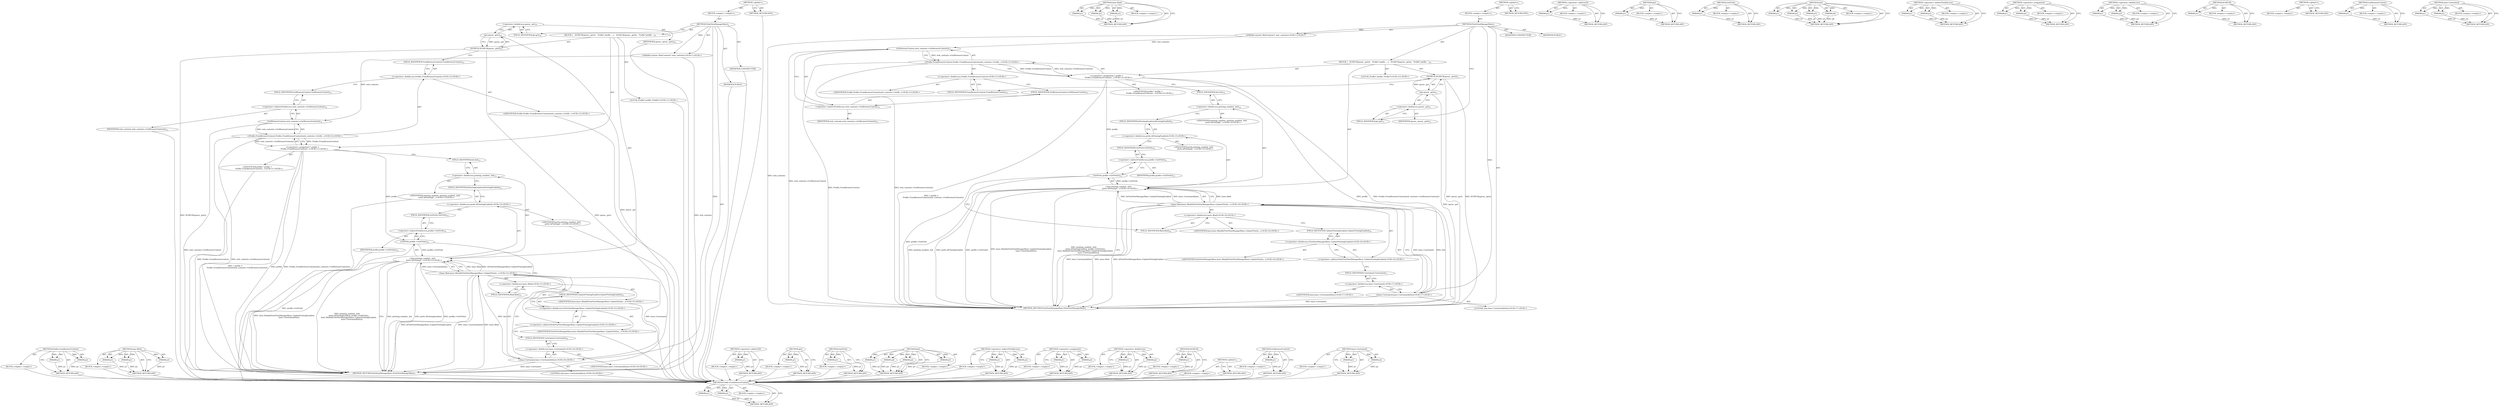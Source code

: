 digraph "base.Unretained" {
vulnerable_94 [label=<(METHOD,Profile.FromBrowserContext)>];
vulnerable_95 [label=<(PARAM,p1)>];
vulnerable_96 [label=<(PARAM,p2)>];
vulnerable_97 [label=<(BLOCK,&lt;empty&gt;,&lt;empty&gt;)>];
vulnerable_98 [label=<(METHOD_RETURN,ANY)>];
vulnerable_119 [label=<(METHOD,base.Bind)>];
vulnerable_120 [label=<(PARAM,p1)>];
vulnerable_121 [label=<(PARAM,p2)>];
vulnerable_122 [label=<(PARAM,p3)>];
vulnerable_123 [label=<(BLOCK,&lt;empty&gt;,&lt;empty&gt;)>];
vulnerable_124 [label=<(METHOD_RETURN,ANY)>];
vulnerable_6 [label=<(METHOD,&lt;global&gt;)<SUB>1</SUB>>];
vulnerable_7 [label=<(BLOCK,&lt;empty&gt;,&lt;empty&gt;)<SUB>1</SUB>>];
vulnerable_8 [label=<(METHOD,PrintViewManagerBase)<SUB>1</SUB>>];
vulnerable_9 [label="<(PARAM,content::WebContents* web_contents)<SUB>1</SUB>>"];
vulnerable_10 [label=<(BLOCK,{
   DCHECK(queue_.get());
   Profile* profile ...,{
   DCHECK(queue_.get());
   Profile* profile ...)<SUB>9</SUB>>];
vulnerable_11 [label=<(DCHECK,DCHECK(queue_.get()))<SUB>10</SUB>>];
vulnerable_12 [label=<(get,queue_.get())<SUB>10</SUB>>];
vulnerable_13 [label=<(&lt;operator&gt;.fieldAccess,queue_.get)<SUB>10</SUB>>];
vulnerable_14 [label=<(IDENTIFIER,queue_,queue_.get())<SUB>10</SUB>>];
vulnerable_15 [label=<(FIELD_IDENTIFIER,get,get)<SUB>10</SUB>>];
vulnerable_16 [label="<(LOCAL,Profile* profile: Profile*)<SUB>11</SUB>>"];
vulnerable_17 [label="<(&lt;operator&gt;.assignment,* profile =
       Profile::FromBrowserContext(...)<SUB>11</SUB>>"];
vulnerable_18 [label="<(IDENTIFIER,profile,* profile =
       Profile::FromBrowserContext(...)<SUB>11</SUB>>"];
vulnerable_19 [label="<(Profile.FromBrowserContext,Profile::FromBrowserContext(web_contents-&gt;GetBr...)<SUB>12</SUB>>"];
vulnerable_20 [label="<(&lt;operator&gt;.fieldAccess,Profile::FromBrowserContext)<SUB>12</SUB>>"];
vulnerable_21 [label="<(IDENTIFIER,Profile,Profile::FromBrowserContext(web_contents-&gt;GetBr...)<SUB>12</SUB>>"];
vulnerable_22 [label=<(FIELD_IDENTIFIER,FromBrowserContext,FromBrowserContext)<SUB>12</SUB>>];
vulnerable_23 [label=<(GetBrowserContext,web_contents-&gt;GetBrowserContext())<SUB>12</SUB>>];
vulnerable_24 [label=<(&lt;operator&gt;.indirectFieldAccess,web_contents-&gt;GetBrowserContext)<SUB>12</SUB>>];
vulnerable_25 [label=<(IDENTIFIER,web_contents,web_contents-&gt;GetBrowserContext())<SUB>12</SUB>>];
vulnerable_26 [label=<(FIELD_IDENTIFIER,GetBrowserContext,GetBrowserContext)<SUB>12</SUB>>];
vulnerable_27 [label="<(Init,printing_enabled_.Init(
      prefs::kPrintingE...)<SUB>13</SUB>>"];
vulnerable_28 [label=<(&lt;operator&gt;.fieldAccess,printing_enabled_.Init)<SUB>13</SUB>>];
vulnerable_29 [label="<(IDENTIFIER,printing_enabled_,printing_enabled_.Init(
      prefs::kPrintingE...)<SUB>13</SUB>>"];
vulnerable_30 [label=<(FIELD_IDENTIFIER,Init,Init)<SUB>13</SUB>>];
vulnerable_31 [label="<(&lt;operator&gt;.fieldAccess,prefs::kPrintingEnabled)<SUB>14</SUB>>"];
vulnerable_32 [label="<(IDENTIFIER,prefs,printing_enabled_.Init(
      prefs::kPrintingE...)<SUB>14</SUB>>"];
vulnerable_33 [label=<(FIELD_IDENTIFIER,kPrintingEnabled,kPrintingEnabled)<SUB>14</SUB>>];
vulnerable_34 [label=<(GetPrefs,profile-&gt;GetPrefs())<SUB>14</SUB>>];
vulnerable_35 [label=<(&lt;operator&gt;.indirectFieldAccess,profile-&gt;GetPrefs)<SUB>14</SUB>>];
vulnerable_36 [label=<(IDENTIFIER,profile,profile-&gt;GetPrefs())<SUB>14</SUB>>];
vulnerable_37 [label=<(FIELD_IDENTIFIER,GetPrefs,GetPrefs)<SUB>14</SUB>>];
vulnerable_38 [label="<(base.Bind,base::Bind(&amp;PrintViewManagerBase::UpdatePrintin...)<SUB>15</SUB>>"];
vulnerable_39 [label="<(&lt;operator&gt;.fieldAccess,base::Bind)<SUB>15</SUB>>"];
vulnerable_40 [label="<(IDENTIFIER,base,base::Bind(&amp;PrintViewManagerBase::UpdatePrintin...)<SUB>15</SUB>>"];
vulnerable_41 [label=<(FIELD_IDENTIFIER,Bind,Bind)<SUB>15</SUB>>];
vulnerable_42 [label="<(&lt;operator&gt;.addressOf,&amp;PrintViewManagerBase::UpdatePrintingEnabled)<SUB>15</SUB>>"];
vulnerable_43 [label="<(&lt;operator&gt;.fieldAccess,PrintViewManagerBase::UpdatePrintingEnabled)<SUB>15</SUB>>"];
vulnerable_44 [label="<(IDENTIFIER,PrintViewManagerBase,base::Bind(&amp;PrintViewManagerBase::UpdatePrintin...)<SUB>15</SUB>>"];
vulnerable_45 [label=<(FIELD_IDENTIFIER,UpdatePrintingEnabled,UpdatePrintingEnabled)<SUB>15</SUB>>];
vulnerable_46 [label="<(base.Unretained,base::Unretained(this))<SUB>16</SUB>>"];
vulnerable_47 [label="<(&lt;operator&gt;.fieldAccess,base::Unretained)<SUB>16</SUB>>"];
vulnerable_48 [label="<(IDENTIFIER,base,base::Unretained(this))<SUB>16</SUB>>"];
vulnerable_49 [label=<(FIELD_IDENTIFIER,Unretained,Unretained)<SUB>16</SUB>>];
vulnerable_50 [label="<(LITERAL,this,base::Unretained(this))<SUB>16</SUB>>"];
vulnerable_51 [label=<(MODIFIER,CONSTRUCTOR)>];
vulnerable_52 [label=<(MODIFIER,PUBLIC)>];
vulnerable_53 [label=<(METHOD_RETURN,PrintViewManagerBase.PrintViewManagerBase)<SUB>1</SUB>>];
vulnerable_55 [label=<(METHOD_RETURN,ANY)<SUB>1</SUB>>];
vulnerable_125 [label=<(METHOD,&lt;operator&gt;.addressOf)>];
vulnerable_126 [label=<(PARAM,p1)>];
vulnerable_127 [label=<(BLOCK,&lt;empty&gt;,&lt;empty&gt;)>];
vulnerable_128 [label=<(METHOD_RETURN,ANY)>];
vulnerable_80 [label=<(METHOD,get)>];
vulnerable_81 [label=<(PARAM,p1)>];
vulnerable_82 [label=<(BLOCK,&lt;empty&gt;,&lt;empty&gt;)>];
vulnerable_83 [label=<(METHOD_RETURN,ANY)>];
vulnerable_115 [label=<(METHOD,GetPrefs)>];
vulnerable_116 [label=<(PARAM,p1)>];
vulnerable_117 [label=<(BLOCK,&lt;empty&gt;,&lt;empty&gt;)>];
vulnerable_118 [label=<(METHOD_RETURN,ANY)>];
vulnerable_108 [label=<(METHOD,Init)>];
vulnerable_109 [label=<(PARAM,p1)>];
vulnerable_110 [label=<(PARAM,p2)>];
vulnerable_111 [label=<(PARAM,p3)>];
vulnerable_112 [label=<(PARAM,p4)>];
vulnerable_113 [label=<(BLOCK,&lt;empty&gt;,&lt;empty&gt;)>];
vulnerable_114 [label=<(METHOD_RETURN,ANY)>];
vulnerable_103 [label=<(METHOD,&lt;operator&gt;.indirectFieldAccess)>];
vulnerable_104 [label=<(PARAM,p1)>];
vulnerable_105 [label=<(PARAM,p2)>];
vulnerable_106 [label=<(BLOCK,&lt;empty&gt;,&lt;empty&gt;)>];
vulnerable_107 [label=<(METHOD_RETURN,ANY)>];
vulnerable_89 [label=<(METHOD,&lt;operator&gt;.assignment)>];
vulnerable_90 [label=<(PARAM,p1)>];
vulnerable_91 [label=<(PARAM,p2)>];
vulnerable_92 [label=<(BLOCK,&lt;empty&gt;,&lt;empty&gt;)>];
vulnerable_93 [label=<(METHOD_RETURN,ANY)>];
vulnerable_84 [label=<(METHOD,&lt;operator&gt;.fieldAccess)>];
vulnerable_85 [label=<(PARAM,p1)>];
vulnerable_86 [label=<(PARAM,p2)>];
vulnerable_87 [label=<(BLOCK,&lt;empty&gt;,&lt;empty&gt;)>];
vulnerable_88 [label=<(METHOD_RETURN,ANY)>];
vulnerable_76 [label=<(METHOD,DCHECK)>];
vulnerable_77 [label=<(PARAM,p1)>];
vulnerable_78 [label=<(BLOCK,&lt;empty&gt;,&lt;empty&gt;)>];
vulnerable_79 [label=<(METHOD_RETURN,ANY)>];
vulnerable_70 [label=<(METHOD,&lt;global&gt;)<SUB>1</SUB>>];
vulnerable_71 [label=<(BLOCK,&lt;empty&gt;,&lt;empty&gt;)>];
vulnerable_72 [label=<(METHOD_RETURN,ANY)>];
vulnerable_99 [label=<(METHOD,GetBrowserContext)>];
vulnerable_100 [label=<(PARAM,p1)>];
vulnerable_101 [label=<(BLOCK,&lt;empty&gt;,&lt;empty&gt;)>];
vulnerable_102 [label=<(METHOD_RETURN,ANY)>];
vulnerable_129 [label=<(METHOD,base.Unretained)>];
vulnerable_130 [label=<(PARAM,p1)>];
vulnerable_131 [label=<(PARAM,p2)>];
vulnerable_132 [label=<(BLOCK,&lt;empty&gt;,&lt;empty&gt;)>];
vulnerable_133 [label=<(METHOD_RETURN,ANY)>];
fixed_94 [label=<(METHOD,Profile.FromBrowserContext)>];
fixed_95 [label=<(PARAM,p1)>];
fixed_96 [label=<(PARAM,p2)>];
fixed_97 [label=<(BLOCK,&lt;empty&gt;,&lt;empty&gt;)>];
fixed_98 [label=<(METHOD_RETURN,ANY)>];
fixed_119 [label=<(METHOD,base.Bind)>];
fixed_120 [label=<(PARAM,p1)>];
fixed_121 [label=<(PARAM,p2)>];
fixed_122 [label=<(PARAM,p3)>];
fixed_123 [label=<(BLOCK,&lt;empty&gt;,&lt;empty&gt;)>];
fixed_124 [label=<(METHOD_RETURN,ANY)>];
fixed_6 [label=<(METHOD,&lt;global&gt;)<SUB>1</SUB>>];
fixed_7 [label=<(BLOCK,&lt;empty&gt;,&lt;empty&gt;)<SUB>1</SUB>>];
fixed_8 [label=<(METHOD,PrintViewManagerBase)<SUB>1</SUB>>];
fixed_9 [label="<(PARAM,content::WebContents* web_contents)<SUB>1</SUB>>"];
fixed_10 [label=<(BLOCK,{
   DCHECK(queue_.get());
   Profile* profile ...,{
   DCHECK(queue_.get());
   Profile* profile ...)<SUB>10</SUB>>];
fixed_11 [label=<(DCHECK,DCHECK(queue_.get()))<SUB>11</SUB>>];
fixed_12 [label=<(get,queue_.get())<SUB>11</SUB>>];
fixed_13 [label=<(&lt;operator&gt;.fieldAccess,queue_.get)<SUB>11</SUB>>];
fixed_14 [label=<(IDENTIFIER,queue_,queue_.get())<SUB>11</SUB>>];
fixed_15 [label=<(FIELD_IDENTIFIER,get,get)<SUB>11</SUB>>];
fixed_16 [label="<(LOCAL,Profile* profile: Profile*)<SUB>12</SUB>>"];
fixed_17 [label="<(&lt;operator&gt;.assignment,* profile =
       Profile::FromBrowserContext(...)<SUB>12</SUB>>"];
fixed_18 [label="<(IDENTIFIER,profile,* profile =
       Profile::FromBrowserContext(...)<SUB>12</SUB>>"];
fixed_19 [label="<(Profile.FromBrowserContext,Profile::FromBrowserContext(web_contents-&gt;GetBr...)<SUB>13</SUB>>"];
fixed_20 [label="<(&lt;operator&gt;.fieldAccess,Profile::FromBrowserContext)<SUB>13</SUB>>"];
fixed_21 [label="<(IDENTIFIER,Profile,Profile::FromBrowserContext(web_contents-&gt;GetBr...)<SUB>13</SUB>>"];
fixed_22 [label=<(FIELD_IDENTIFIER,FromBrowserContext,FromBrowserContext)<SUB>13</SUB>>];
fixed_23 [label=<(GetBrowserContext,web_contents-&gt;GetBrowserContext())<SUB>13</SUB>>];
fixed_24 [label=<(&lt;operator&gt;.indirectFieldAccess,web_contents-&gt;GetBrowserContext)<SUB>13</SUB>>];
fixed_25 [label=<(IDENTIFIER,web_contents,web_contents-&gt;GetBrowserContext())<SUB>13</SUB>>];
fixed_26 [label=<(FIELD_IDENTIFIER,GetBrowserContext,GetBrowserContext)<SUB>13</SUB>>];
fixed_27 [label="<(Init,printing_enabled_.Init(
      prefs::kPrintingE...)<SUB>14</SUB>>"];
fixed_28 [label=<(&lt;operator&gt;.fieldAccess,printing_enabled_.Init)<SUB>14</SUB>>];
fixed_29 [label="<(IDENTIFIER,printing_enabled_,printing_enabled_.Init(
      prefs::kPrintingE...)<SUB>14</SUB>>"];
fixed_30 [label=<(FIELD_IDENTIFIER,Init,Init)<SUB>14</SUB>>];
fixed_31 [label="<(&lt;operator&gt;.fieldAccess,prefs::kPrintingEnabled)<SUB>15</SUB>>"];
fixed_32 [label="<(IDENTIFIER,prefs,printing_enabled_.Init(
      prefs::kPrintingE...)<SUB>15</SUB>>"];
fixed_33 [label=<(FIELD_IDENTIFIER,kPrintingEnabled,kPrintingEnabled)<SUB>15</SUB>>];
fixed_34 [label=<(GetPrefs,profile-&gt;GetPrefs())<SUB>15</SUB>>];
fixed_35 [label=<(&lt;operator&gt;.indirectFieldAccess,profile-&gt;GetPrefs)<SUB>15</SUB>>];
fixed_36 [label=<(IDENTIFIER,profile,profile-&gt;GetPrefs())<SUB>15</SUB>>];
fixed_37 [label=<(FIELD_IDENTIFIER,GetPrefs,GetPrefs)<SUB>15</SUB>>];
fixed_38 [label="<(base.Bind,base::Bind(&amp;PrintViewManagerBase::UpdatePrintin...)<SUB>16</SUB>>"];
fixed_39 [label="<(&lt;operator&gt;.fieldAccess,base::Bind)<SUB>16</SUB>>"];
fixed_40 [label="<(IDENTIFIER,base,base::Bind(&amp;PrintViewManagerBase::UpdatePrintin...)<SUB>16</SUB>>"];
fixed_41 [label=<(FIELD_IDENTIFIER,Bind,Bind)<SUB>16</SUB>>];
fixed_42 [label="<(&lt;operator&gt;.addressOf,&amp;PrintViewManagerBase::UpdatePrintingEnabled)<SUB>16</SUB>>"];
fixed_43 [label="<(&lt;operator&gt;.fieldAccess,PrintViewManagerBase::UpdatePrintingEnabled)<SUB>16</SUB>>"];
fixed_44 [label="<(IDENTIFIER,PrintViewManagerBase,base::Bind(&amp;PrintViewManagerBase::UpdatePrintin...)<SUB>16</SUB>>"];
fixed_45 [label=<(FIELD_IDENTIFIER,UpdatePrintingEnabled,UpdatePrintingEnabled)<SUB>16</SUB>>];
fixed_46 [label="<(base.Unretained,base::Unretained(this))<SUB>17</SUB>>"];
fixed_47 [label="<(&lt;operator&gt;.fieldAccess,base::Unretained)<SUB>17</SUB>>"];
fixed_48 [label="<(IDENTIFIER,base,base::Unretained(this))<SUB>17</SUB>>"];
fixed_49 [label=<(FIELD_IDENTIFIER,Unretained,Unretained)<SUB>17</SUB>>];
fixed_50 [label="<(LITERAL,this,base::Unretained(this))<SUB>17</SUB>>"];
fixed_51 [label=<(MODIFIER,CONSTRUCTOR)>];
fixed_52 [label=<(MODIFIER,PUBLIC)>];
fixed_53 [label=<(METHOD_RETURN,PrintViewManagerBase.PrintViewManagerBase)<SUB>1</SUB>>];
fixed_55 [label=<(METHOD_RETURN,ANY)<SUB>1</SUB>>];
fixed_125 [label=<(METHOD,&lt;operator&gt;.addressOf)>];
fixed_126 [label=<(PARAM,p1)>];
fixed_127 [label=<(BLOCK,&lt;empty&gt;,&lt;empty&gt;)>];
fixed_128 [label=<(METHOD_RETURN,ANY)>];
fixed_80 [label=<(METHOD,get)>];
fixed_81 [label=<(PARAM,p1)>];
fixed_82 [label=<(BLOCK,&lt;empty&gt;,&lt;empty&gt;)>];
fixed_83 [label=<(METHOD_RETURN,ANY)>];
fixed_115 [label=<(METHOD,GetPrefs)>];
fixed_116 [label=<(PARAM,p1)>];
fixed_117 [label=<(BLOCK,&lt;empty&gt;,&lt;empty&gt;)>];
fixed_118 [label=<(METHOD_RETURN,ANY)>];
fixed_108 [label=<(METHOD,Init)>];
fixed_109 [label=<(PARAM,p1)>];
fixed_110 [label=<(PARAM,p2)>];
fixed_111 [label=<(PARAM,p3)>];
fixed_112 [label=<(PARAM,p4)>];
fixed_113 [label=<(BLOCK,&lt;empty&gt;,&lt;empty&gt;)>];
fixed_114 [label=<(METHOD_RETURN,ANY)>];
fixed_103 [label=<(METHOD,&lt;operator&gt;.indirectFieldAccess)>];
fixed_104 [label=<(PARAM,p1)>];
fixed_105 [label=<(PARAM,p2)>];
fixed_106 [label=<(BLOCK,&lt;empty&gt;,&lt;empty&gt;)>];
fixed_107 [label=<(METHOD_RETURN,ANY)>];
fixed_89 [label=<(METHOD,&lt;operator&gt;.assignment)>];
fixed_90 [label=<(PARAM,p1)>];
fixed_91 [label=<(PARAM,p2)>];
fixed_92 [label=<(BLOCK,&lt;empty&gt;,&lt;empty&gt;)>];
fixed_93 [label=<(METHOD_RETURN,ANY)>];
fixed_84 [label=<(METHOD,&lt;operator&gt;.fieldAccess)>];
fixed_85 [label=<(PARAM,p1)>];
fixed_86 [label=<(PARAM,p2)>];
fixed_87 [label=<(BLOCK,&lt;empty&gt;,&lt;empty&gt;)>];
fixed_88 [label=<(METHOD_RETURN,ANY)>];
fixed_76 [label=<(METHOD,DCHECK)>];
fixed_77 [label=<(PARAM,p1)>];
fixed_78 [label=<(BLOCK,&lt;empty&gt;,&lt;empty&gt;)>];
fixed_79 [label=<(METHOD_RETURN,ANY)>];
fixed_70 [label=<(METHOD,&lt;global&gt;)<SUB>1</SUB>>];
fixed_71 [label=<(BLOCK,&lt;empty&gt;,&lt;empty&gt;)>];
fixed_72 [label=<(METHOD_RETURN,ANY)>];
fixed_99 [label=<(METHOD,GetBrowserContext)>];
fixed_100 [label=<(PARAM,p1)>];
fixed_101 [label=<(BLOCK,&lt;empty&gt;,&lt;empty&gt;)>];
fixed_102 [label=<(METHOD_RETURN,ANY)>];
fixed_129 [label=<(METHOD,base.Unretained)>];
fixed_130 [label=<(PARAM,p1)>];
fixed_131 [label=<(PARAM,p2)>];
fixed_132 [label=<(BLOCK,&lt;empty&gt;,&lt;empty&gt;)>];
fixed_133 [label=<(METHOD_RETURN,ANY)>];
vulnerable_94 -> vulnerable_95  [key=0, label="AST: "];
vulnerable_94 -> vulnerable_95  [key=1, label="DDG: "];
vulnerable_94 -> vulnerable_97  [key=0, label="AST: "];
vulnerable_94 -> vulnerable_96  [key=0, label="AST: "];
vulnerable_94 -> vulnerable_96  [key=1, label="DDG: "];
vulnerable_94 -> vulnerable_98  [key=0, label="AST: "];
vulnerable_94 -> vulnerable_98  [key=1, label="CFG: "];
vulnerable_95 -> vulnerable_98  [key=0, label="DDG: p1"];
vulnerable_96 -> vulnerable_98  [key=0, label="DDG: p2"];
vulnerable_97 -> fixed_94  [key=0];
vulnerable_98 -> fixed_94  [key=0];
vulnerable_119 -> vulnerable_120  [key=0, label="AST: "];
vulnerable_119 -> vulnerable_120  [key=1, label="DDG: "];
vulnerable_119 -> vulnerable_123  [key=0, label="AST: "];
vulnerable_119 -> vulnerable_121  [key=0, label="AST: "];
vulnerable_119 -> vulnerable_121  [key=1, label="DDG: "];
vulnerable_119 -> vulnerable_124  [key=0, label="AST: "];
vulnerable_119 -> vulnerable_124  [key=1, label="CFG: "];
vulnerable_119 -> vulnerable_122  [key=0, label="AST: "];
vulnerable_119 -> vulnerable_122  [key=1, label="DDG: "];
vulnerable_120 -> vulnerable_124  [key=0, label="DDG: p1"];
vulnerable_121 -> vulnerable_124  [key=0, label="DDG: p2"];
vulnerable_122 -> vulnerable_124  [key=0, label="DDG: p3"];
vulnerable_123 -> fixed_94  [key=0];
vulnerable_124 -> fixed_94  [key=0];
vulnerable_6 -> vulnerable_7  [key=0, label="AST: "];
vulnerable_6 -> vulnerable_55  [key=0, label="AST: "];
vulnerable_6 -> vulnerable_55  [key=1, label="CFG: "];
vulnerable_7 -> vulnerable_8  [key=0, label="AST: "];
vulnerable_8 -> vulnerable_9  [key=0, label="AST: "];
vulnerable_8 -> vulnerable_9  [key=1, label="DDG: "];
vulnerable_8 -> vulnerable_10  [key=0, label="AST: "];
vulnerable_8 -> vulnerable_51  [key=0, label="AST: "];
vulnerable_8 -> vulnerable_52  [key=0, label="AST: "];
vulnerable_8 -> vulnerable_53  [key=0, label="AST: "];
vulnerable_8 -> vulnerable_15  [key=0, label="CFG: "];
vulnerable_8 -> vulnerable_46  [key=0, label="DDG: "];
vulnerable_9 -> vulnerable_53  [key=0, label="DDG: web_contents"];
vulnerable_9 -> vulnerable_23  [key=0, label="DDG: web_contents"];
vulnerable_10 -> vulnerable_11  [key=0, label="AST: "];
vulnerable_10 -> vulnerable_16  [key=0, label="AST: "];
vulnerable_10 -> vulnerable_17  [key=0, label="AST: "];
vulnerable_10 -> vulnerable_27  [key=0, label="AST: "];
vulnerable_11 -> vulnerable_12  [key=0, label="AST: "];
vulnerable_11 -> vulnerable_22  [key=0, label="CFG: "];
vulnerable_11 -> vulnerable_53  [key=0, label="DDG: queue_.get()"];
vulnerable_11 -> vulnerable_53  [key=1, label="DDG: DCHECK(queue_.get())"];
vulnerable_12 -> vulnerable_13  [key=0, label="AST: "];
vulnerable_12 -> vulnerable_11  [key=0, label="CFG: "];
vulnerable_12 -> vulnerable_11  [key=1, label="DDG: queue_.get"];
vulnerable_12 -> vulnerable_53  [key=0, label="DDG: queue_.get"];
vulnerable_13 -> vulnerable_14  [key=0, label="AST: "];
vulnerable_13 -> vulnerable_15  [key=0, label="AST: "];
vulnerable_13 -> vulnerable_12  [key=0, label="CFG: "];
vulnerable_14 -> fixed_94  [key=0];
vulnerable_15 -> vulnerable_13  [key=0, label="CFG: "];
vulnerable_16 -> fixed_94  [key=0];
vulnerable_17 -> vulnerable_18  [key=0, label="AST: "];
vulnerable_17 -> vulnerable_19  [key=0, label="AST: "];
vulnerable_17 -> vulnerable_30  [key=0, label="CFG: "];
vulnerable_17 -> vulnerable_53  [key=0, label="DDG: profile"];
vulnerable_17 -> vulnerable_53  [key=1, label="DDG: Profile::FromBrowserContext(web_contents-&gt;GetBrowserContext())"];
vulnerable_17 -> vulnerable_53  [key=2, label="DDG: * profile =
       Profile::FromBrowserContext(web_contents-&gt;GetBrowserContext())"];
vulnerable_17 -> vulnerable_34  [key=0, label="DDG: profile"];
vulnerable_18 -> fixed_94  [key=0];
vulnerable_19 -> vulnerable_20  [key=0, label="AST: "];
vulnerable_19 -> vulnerable_23  [key=0, label="AST: "];
vulnerable_19 -> vulnerable_17  [key=0, label="CFG: "];
vulnerable_19 -> vulnerable_17  [key=1, label="DDG: Profile::FromBrowserContext"];
vulnerable_19 -> vulnerable_17  [key=2, label="DDG: web_contents-&gt;GetBrowserContext()"];
vulnerable_19 -> vulnerable_53  [key=0, label="DDG: Profile::FromBrowserContext"];
vulnerable_19 -> vulnerable_53  [key=1, label="DDG: web_contents-&gt;GetBrowserContext()"];
vulnerable_20 -> vulnerable_21  [key=0, label="AST: "];
vulnerable_20 -> vulnerable_22  [key=0, label="AST: "];
vulnerable_20 -> vulnerable_26  [key=0, label="CFG: "];
vulnerable_21 -> fixed_94  [key=0];
vulnerable_22 -> vulnerable_20  [key=0, label="CFG: "];
vulnerable_23 -> vulnerable_24  [key=0, label="AST: "];
vulnerable_23 -> vulnerable_19  [key=0, label="CFG: "];
vulnerable_23 -> vulnerable_19  [key=1, label="DDG: web_contents-&gt;GetBrowserContext"];
vulnerable_23 -> vulnerable_53  [key=0, label="DDG: web_contents-&gt;GetBrowserContext"];
vulnerable_24 -> vulnerable_25  [key=0, label="AST: "];
vulnerable_24 -> vulnerable_26  [key=0, label="AST: "];
vulnerable_24 -> vulnerable_23  [key=0, label="CFG: "];
vulnerable_25 -> fixed_94  [key=0];
vulnerable_26 -> vulnerable_24  [key=0, label="CFG: "];
vulnerable_27 -> vulnerable_28  [key=0, label="AST: "];
vulnerable_27 -> vulnerable_31  [key=0, label="AST: "];
vulnerable_27 -> vulnerable_34  [key=0, label="AST: "];
vulnerable_27 -> vulnerable_38  [key=0, label="AST: "];
vulnerable_27 -> vulnerable_53  [key=0, label="CFG: "];
vulnerable_27 -> vulnerable_53  [key=1, label="DDG: printing_enabled_.Init"];
vulnerable_27 -> vulnerable_53  [key=2, label="DDG: prefs::kPrintingEnabled"];
vulnerable_27 -> vulnerable_53  [key=3, label="DDG: profile-&gt;GetPrefs()"];
vulnerable_27 -> vulnerable_53  [key=4, label="DDG: base::Bind(&amp;PrintViewManagerBase::UpdatePrintingEnabled,
                 base::Unretained(this))"];
vulnerable_27 -> vulnerable_53  [key=5, label="DDG: printing_enabled_.Init(
      prefs::kPrintingEnabled, profile-&gt;GetPrefs(),
      base::Bind(&amp;PrintViewManagerBase::UpdatePrintingEnabled,
                 base::Unretained(this)))"];
vulnerable_28 -> vulnerable_29  [key=0, label="AST: "];
vulnerable_28 -> vulnerable_30  [key=0, label="AST: "];
vulnerable_28 -> vulnerable_33  [key=0, label="CFG: "];
vulnerable_29 -> fixed_94  [key=0];
vulnerable_30 -> vulnerable_28  [key=0, label="CFG: "];
vulnerable_31 -> vulnerable_32  [key=0, label="AST: "];
vulnerable_31 -> vulnerable_33  [key=0, label="AST: "];
vulnerable_31 -> vulnerable_37  [key=0, label="CFG: "];
vulnerable_32 -> fixed_94  [key=0];
vulnerable_33 -> vulnerable_31  [key=0, label="CFG: "];
vulnerable_34 -> vulnerable_35  [key=0, label="AST: "];
vulnerable_34 -> vulnerable_41  [key=0, label="CFG: "];
vulnerable_34 -> vulnerable_53  [key=0, label="DDG: profile-&gt;GetPrefs"];
vulnerable_34 -> vulnerable_27  [key=0, label="DDG: profile-&gt;GetPrefs"];
vulnerable_35 -> vulnerable_36  [key=0, label="AST: "];
vulnerable_35 -> vulnerable_37  [key=0, label="AST: "];
vulnerable_35 -> vulnerable_34  [key=0, label="CFG: "];
vulnerable_36 -> fixed_94  [key=0];
vulnerable_37 -> vulnerable_35  [key=0, label="CFG: "];
vulnerable_38 -> vulnerable_39  [key=0, label="AST: "];
vulnerable_38 -> vulnerable_42  [key=0, label="AST: "];
vulnerable_38 -> vulnerable_46  [key=0, label="AST: "];
vulnerable_38 -> vulnerable_27  [key=0, label="CFG: "];
vulnerable_38 -> vulnerable_27  [key=1, label="DDG: base::Bind"];
vulnerable_38 -> vulnerable_27  [key=2, label="DDG: &amp;PrintViewManagerBase::UpdatePrintingEnabled"];
vulnerable_38 -> vulnerable_27  [key=3, label="DDG: base::Unretained(this)"];
vulnerable_38 -> vulnerable_53  [key=0, label="DDG: base::Bind"];
vulnerable_38 -> vulnerable_53  [key=1, label="DDG: &amp;PrintViewManagerBase::UpdatePrintingEnabled"];
vulnerable_38 -> vulnerable_53  [key=2, label="DDG: base::Unretained(this)"];
vulnerable_39 -> vulnerable_40  [key=0, label="AST: "];
vulnerable_39 -> vulnerable_41  [key=0, label="AST: "];
vulnerable_39 -> vulnerable_45  [key=0, label="CFG: "];
vulnerable_40 -> fixed_94  [key=0];
vulnerable_41 -> vulnerable_39  [key=0, label="CFG: "];
vulnerable_42 -> vulnerable_43  [key=0, label="AST: "];
vulnerable_42 -> vulnerable_49  [key=0, label="CFG: "];
vulnerable_43 -> vulnerable_44  [key=0, label="AST: "];
vulnerable_43 -> vulnerable_45  [key=0, label="AST: "];
vulnerable_43 -> vulnerable_42  [key=0, label="CFG: "];
vulnerable_44 -> fixed_94  [key=0];
vulnerable_45 -> vulnerable_43  [key=0, label="CFG: "];
vulnerable_46 -> vulnerable_47  [key=0, label="AST: "];
vulnerable_46 -> vulnerable_50  [key=0, label="AST: "];
vulnerable_46 -> vulnerable_38  [key=0, label="CFG: "];
vulnerable_46 -> vulnerable_38  [key=1, label="DDG: base::Unretained"];
vulnerable_46 -> vulnerable_38  [key=2, label="DDG: this"];
vulnerable_46 -> vulnerable_53  [key=0, label="DDG: base::Unretained"];
vulnerable_47 -> vulnerable_48  [key=0, label="AST: "];
vulnerable_47 -> vulnerable_49  [key=0, label="AST: "];
vulnerable_47 -> vulnerable_46  [key=0, label="CFG: "];
vulnerable_48 -> fixed_94  [key=0];
vulnerable_49 -> vulnerable_47  [key=0, label="CFG: "];
vulnerable_50 -> fixed_94  [key=0];
vulnerable_51 -> fixed_94  [key=0];
vulnerable_52 -> fixed_94  [key=0];
vulnerable_53 -> fixed_94  [key=0];
vulnerable_55 -> fixed_94  [key=0];
vulnerable_125 -> vulnerable_126  [key=0, label="AST: "];
vulnerable_125 -> vulnerable_126  [key=1, label="DDG: "];
vulnerable_125 -> vulnerable_127  [key=0, label="AST: "];
vulnerable_125 -> vulnerable_128  [key=0, label="AST: "];
vulnerable_125 -> vulnerable_128  [key=1, label="CFG: "];
vulnerable_126 -> vulnerable_128  [key=0, label="DDG: p1"];
vulnerable_127 -> fixed_94  [key=0];
vulnerable_128 -> fixed_94  [key=0];
vulnerable_80 -> vulnerable_81  [key=0, label="AST: "];
vulnerable_80 -> vulnerable_81  [key=1, label="DDG: "];
vulnerable_80 -> vulnerable_82  [key=0, label="AST: "];
vulnerable_80 -> vulnerable_83  [key=0, label="AST: "];
vulnerable_80 -> vulnerable_83  [key=1, label="CFG: "];
vulnerable_81 -> vulnerable_83  [key=0, label="DDG: p1"];
vulnerable_82 -> fixed_94  [key=0];
vulnerable_83 -> fixed_94  [key=0];
vulnerable_115 -> vulnerable_116  [key=0, label="AST: "];
vulnerable_115 -> vulnerable_116  [key=1, label="DDG: "];
vulnerable_115 -> vulnerable_117  [key=0, label="AST: "];
vulnerable_115 -> vulnerable_118  [key=0, label="AST: "];
vulnerable_115 -> vulnerable_118  [key=1, label="CFG: "];
vulnerable_116 -> vulnerable_118  [key=0, label="DDG: p1"];
vulnerable_117 -> fixed_94  [key=0];
vulnerable_118 -> fixed_94  [key=0];
vulnerable_108 -> vulnerable_109  [key=0, label="AST: "];
vulnerable_108 -> vulnerable_109  [key=1, label="DDG: "];
vulnerable_108 -> vulnerable_113  [key=0, label="AST: "];
vulnerable_108 -> vulnerable_110  [key=0, label="AST: "];
vulnerable_108 -> vulnerable_110  [key=1, label="DDG: "];
vulnerable_108 -> vulnerable_114  [key=0, label="AST: "];
vulnerable_108 -> vulnerable_114  [key=1, label="CFG: "];
vulnerable_108 -> vulnerable_111  [key=0, label="AST: "];
vulnerable_108 -> vulnerable_111  [key=1, label="DDG: "];
vulnerable_108 -> vulnerable_112  [key=0, label="AST: "];
vulnerable_108 -> vulnerable_112  [key=1, label="DDG: "];
vulnerable_109 -> vulnerable_114  [key=0, label="DDG: p1"];
vulnerable_110 -> vulnerable_114  [key=0, label="DDG: p2"];
vulnerable_111 -> vulnerable_114  [key=0, label="DDG: p3"];
vulnerable_112 -> vulnerable_114  [key=0, label="DDG: p4"];
vulnerable_113 -> fixed_94  [key=0];
vulnerable_114 -> fixed_94  [key=0];
vulnerable_103 -> vulnerable_104  [key=0, label="AST: "];
vulnerable_103 -> vulnerable_104  [key=1, label="DDG: "];
vulnerable_103 -> vulnerable_106  [key=0, label="AST: "];
vulnerable_103 -> vulnerable_105  [key=0, label="AST: "];
vulnerable_103 -> vulnerable_105  [key=1, label="DDG: "];
vulnerable_103 -> vulnerable_107  [key=0, label="AST: "];
vulnerable_103 -> vulnerable_107  [key=1, label="CFG: "];
vulnerable_104 -> vulnerable_107  [key=0, label="DDG: p1"];
vulnerable_105 -> vulnerable_107  [key=0, label="DDG: p2"];
vulnerable_106 -> fixed_94  [key=0];
vulnerable_107 -> fixed_94  [key=0];
vulnerable_89 -> vulnerable_90  [key=0, label="AST: "];
vulnerable_89 -> vulnerable_90  [key=1, label="DDG: "];
vulnerable_89 -> vulnerable_92  [key=0, label="AST: "];
vulnerable_89 -> vulnerable_91  [key=0, label="AST: "];
vulnerable_89 -> vulnerable_91  [key=1, label="DDG: "];
vulnerable_89 -> vulnerable_93  [key=0, label="AST: "];
vulnerable_89 -> vulnerable_93  [key=1, label="CFG: "];
vulnerable_90 -> vulnerable_93  [key=0, label="DDG: p1"];
vulnerable_91 -> vulnerable_93  [key=0, label="DDG: p2"];
vulnerable_92 -> fixed_94  [key=0];
vulnerable_93 -> fixed_94  [key=0];
vulnerable_84 -> vulnerable_85  [key=0, label="AST: "];
vulnerable_84 -> vulnerable_85  [key=1, label="DDG: "];
vulnerable_84 -> vulnerable_87  [key=0, label="AST: "];
vulnerable_84 -> vulnerable_86  [key=0, label="AST: "];
vulnerable_84 -> vulnerable_86  [key=1, label="DDG: "];
vulnerable_84 -> vulnerable_88  [key=0, label="AST: "];
vulnerable_84 -> vulnerable_88  [key=1, label="CFG: "];
vulnerable_85 -> vulnerable_88  [key=0, label="DDG: p1"];
vulnerable_86 -> vulnerable_88  [key=0, label="DDG: p2"];
vulnerable_87 -> fixed_94  [key=0];
vulnerable_88 -> fixed_94  [key=0];
vulnerable_76 -> vulnerable_77  [key=0, label="AST: "];
vulnerable_76 -> vulnerable_77  [key=1, label="DDG: "];
vulnerable_76 -> vulnerable_78  [key=0, label="AST: "];
vulnerable_76 -> vulnerable_79  [key=0, label="AST: "];
vulnerable_76 -> vulnerable_79  [key=1, label="CFG: "];
vulnerable_77 -> vulnerable_79  [key=0, label="DDG: p1"];
vulnerable_78 -> fixed_94  [key=0];
vulnerable_79 -> fixed_94  [key=0];
vulnerable_70 -> vulnerable_71  [key=0, label="AST: "];
vulnerable_70 -> vulnerable_72  [key=0, label="AST: "];
vulnerable_70 -> vulnerable_72  [key=1, label="CFG: "];
vulnerable_71 -> fixed_94  [key=0];
vulnerable_72 -> fixed_94  [key=0];
vulnerable_99 -> vulnerable_100  [key=0, label="AST: "];
vulnerable_99 -> vulnerable_100  [key=1, label="DDG: "];
vulnerable_99 -> vulnerable_101  [key=0, label="AST: "];
vulnerable_99 -> vulnerable_102  [key=0, label="AST: "];
vulnerable_99 -> vulnerable_102  [key=1, label="CFG: "];
vulnerable_100 -> vulnerable_102  [key=0, label="DDG: p1"];
vulnerable_101 -> fixed_94  [key=0];
vulnerable_102 -> fixed_94  [key=0];
vulnerable_129 -> vulnerable_130  [key=0, label="AST: "];
vulnerable_129 -> vulnerable_130  [key=1, label="DDG: "];
vulnerable_129 -> vulnerable_132  [key=0, label="AST: "];
vulnerable_129 -> vulnerable_131  [key=0, label="AST: "];
vulnerable_129 -> vulnerable_131  [key=1, label="DDG: "];
vulnerable_129 -> vulnerable_133  [key=0, label="AST: "];
vulnerable_129 -> vulnerable_133  [key=1, label="CFG: "];
vulnerable_130 -> vulnerable_133  [key=0, label="DDG: p1"];
vulnerable_131 -> vulnerable_133  [key=0, label="DDG: p2"];
vulnerable_132 -> fixed_94  [key=0];
vulnerable_133 -> fixed_94  [key=0];
fixed_94 -> fixed_95  [key=0, label="AST: "];
fixed_94 -> fixed_95  [key=1, label="DDG: "];
fixed_94 -> fixed_97  [key=0, label="AST: "];
fixed_94 -> fixed_96  [key=0, label="AST: "];
fixed_94 -> fixed_96  [key=1, label="DDG: "];
fixed_94 -> fixed_98  [key=0, label="AST: "];
fixed_94 -> fixed_98  [key=1, label="CFG: "];
fixed_95 -> fixed_98  [key=0, label="DDG: p1"];
fixed_96 -> fixed_98  [key=0, label="DDG: p2"];
fixed_119 -> fixed_120  [key=0, label="AST: "];
fixed_119 -> fixed_120  [key=1, label="DDG: "];
fixed_119 -> fixed_123  [key=0, label="AST: "];
fixed_119 -> fixed_121  [key=0, label="AST: "];
fixed_119 -> fixed_121  [key=1, label="DDG: "];
fixed_119 -> fixed_124  [key=0, label="AST: "];
fixed_119 -> fixed_124  [key=1, label="CFG: "];
fixed_119 -> fixed_122  [key=0, label="AST: "];
fixed_119 -> fixed_122  [key=1, label="DDG: "];
fixed_120 -> fixed_124  [key=0, label="DDG: p1"];
fixed_121 -> fixed_124  [key=0, label="DDG: p2"];
fixed_122 -> fixed_124  [key=0, label="DDG: p3"];
fixed_6 -> fixed_7  [key=0, label="AST: "];
fixed_6 -> fixed_55  [key=0, label="AST: "];
fixed_6 -> fixed_55  [key=1, label="CFG: "];
fixed_7 -> fixed_8  [key=0, label="AST: "];
fixed_8 -> fixed_9  [key=0, label="AST: "];
fixed_8 -> fixed_9  [key=1, label="DDG: "];
fixed_8 -> fixed_10  [key=0, label="AST: "];
fixed_8 -> fixed_51  [key=0, label="AST: "];
fixed_8 -> fixed_52  [key=0, label="AST: "];
fixed_8 -> fixed_53  [key=0, label="AST: "];
fixed_8 -> fixed_15  [key=0, label="CFG: "];
fixed_8 -> fixed_46  [key=0, label="DDG: "];
fixed_9 -> fixed_53  [key=0, label="DDG: web_contents"];
fixed_9 -> fixed_23  [key=0, label="DDG: web_contents"];
fixed_10 -> fixed_11  [key=0, label="AST: "];
fixed_10 -> fixed_16  [key=0, label="AST: "];
fixed_10 -> fixed_17  [key=0, label="AST: "];
fixed_10 -> fixed_27  [key=0, label="AST: "];
fixed_11 -> fixed_12  [key=0, label="AST: "];
fixed_11 -> fixed_22  [key=0, label="CFG: "];
fixed_11 -> fixed_53  [key=0, label="DDG: queue_.get()"];
fixed_11 -> fixed_53  [key=1, label="DDG: DCHECK(queue_.get())"];
fixed_12 -> fixed_13  [key=0, label="AST: "];
fixed_12 -> fixed_11  [key=0, label="CFG: "];
fixed_12 -> fixed_11  [key=1, label="DDG: queue_.get"];
fixed_12 -> fixed_53  [key=0, label="DDG: queue_.get"];
fixed_13 -> fixed_14  [key=0, label="AST: "];
fixed_13 -> fixed_15  [key=0, label="AST: "];
fixed_13 -> fixed_12  [key=0, label="CFG: "];
fixed_15 -> fixed_13  [key=0, label="CFG: "];
fixed_17 -> fixed_18  [key=0, label="AST: "];
fixed_17 -> fixed_19  [key=0, label="AST: "];
fixed_17 -> fixed_30  [key=0, label="CFG: "];
fixed_17 -> fixed_53  [key=0, label="DDG: profile"];
fixed_17 -> fixed_53  [key=1, label="DDG: Profile::FromBrowserContext(web_contents-&gt;GetBrowserContext())"];
fixed_17 -> fixed_53  [key=2, label="DDG: * profile =
       Profile::FromBrowserContext(web_contents-&gt;GetBrowserContext())"];
fixed_17 -> fixed_34  [key=0, label="DDG: profile"];
fixed_19 -> fixed_20  [key=0, label="AST: "];
fixed_19 -> fixed_23  [key=0, label="AST: "];
fixed_19 -> fixed_17  [key=0, label="CFG: "];
fixed_19 -> fixed_17  [key=1, label="DDG: Profile::FromBrowserContext"];
fixed_19 -> fixed_17  [key=2, label="DDG: web_contents-&gt;GetBrowserContext()"];
fixed_19 -> fixed_53  [key=0, label="DDG: Profile::FromBrowserContext"];
fixed_19 -> fixed_53  [key=1, label="DDG: web_contents-&gt;GetBrowserContext()"];
fixed_20 -> fixed_21  [key=0, label="AST: "];
fixed_20 -> fixed_22  [key=0, label="AST: "];
fixed_20 -> fixed_26  [key=0, label="CFG: "];
fixed_22 -> fixed_20  [key=0, label="CFG: "];
fixed_23 -> fixed_24  [key=0, label="AST: "];
fixed_23 -> fixed_19  [key=0, label="CFG: "];
fixed_23 -> fixed_19  [key=1, label="DDG: web_contents-&gt;GetBrowserContext"];
fixed_23 -> fixed_53  [key=0, label="DDG: web_contents-&gt;GetBrowserContext"];
fixed_24 -> fixed_25  [key=0, label="AST: "];
fixed_24 -> fixed_26  [key=0, label="AST: "];
fixed_24 -> fixed_23  [key=0, label="CFG: "];
fixed_26 -> fixed_24  [key=0, label="CFG: "];
fixed_27 -> fixed_28  [key=0, label="AST: "];
fixed_27 -> fixed_31  [key=0, label="AST: "];
fixed_27 -> fixed_34  [key=0, label="AST: "];
fixed_27 -> fixed_38  [key=0, label="AST: "];
fixed_27 -> fixed_53  [key=0, label="CFG: "];
fixed_27 -> fixed_53  [key=1, label="DDG: printing_enabled_.Init"];
fixed_27 -> fixed_53  [key=2, label="DDG: prefs::kPrintingEnabled"];
fixed_27 -> fixed_53  [key=3, label="DDG: profile-&gt;GetPrefs()"];
fixed_27 -> fixed_53  [key=4, label="DDG: base::Bind(&amp;PrintViewManagerBase::UpdatePrintingEnabled,
                 base::Unretained(this))"];
fixed_27 -> fixed_53  [key=5, label="DDG: printing_enabled_.Init(
      prefs::kPrintingEnabled, profile-&gt;GetPrefs(),
      base::Bind(&amp;PrintViewManagerBase::UpdatePrintingEnabled,
                 base::Unretained(this)))"];
fixed_28 -> fixed_29  [key=0, label="AST: "];
fixed_28 -> fixed_30  [key=0, label="AST: "];
fixed_28 -> fixed_33  [key=0, label="CFG: "];
fixed_30 -> fixed_28  [key=0, label="CFG: "];
fixed_31 -> fixed_32  [key=0, label="AST: "];
fixed_31 -> fixed_33  [key=0, label="AST: "];
fixed_31 -> fixed_37  [key=0, label="CFG: "];
fixed_33 -> fixed_31  [key=0, label="CFG: "];
fixed_34 -> fixed_35  [key=0, label="AST: "];
fixed_34 -> fixed_41  [key=0, label="CFG: "];
fixed_34 -> fixed_53  [key=0, label="DDG: profile-&gt;GetPrefs"];
fixed_34 -> fixed_27  [key=0, label="DDG: profile-&gt;GetPrefs"];
fixed_35 -> fixed_36  [key=0, label="AST: "];
fixed_35 -> fixed_37  [key=0, label="AST: "];
fixed_35 -> fixed_34  [key=0, label="CFG: "];
fixed_37 -> fixed_35  [key=0, label="CFG: "];
fixed_38 -> fixed_39  [key=0, label="AST: "];
fixed_38 -> fixed_42  [key=0, label="AST: "];
fixed_38 -> fixed_46  [key=0, label="AST: "];
fixed_38 -> fixed_27  [key=0, label="CFG: "];
fixed_38 -> fixed_27  [key=1, label="DDG: base::Bind"];
fixed_38 -> fixed_27  [key=2, label="DDG: &amp;PrintViewManagerBase::UpdatePrintingEnabled"];
fixed_38 -> fixed_27  [key=3, label="DDG: base::Unretained(this)"];
fixed_38 -> fixed_53  [key=0, label="DDG: base::Bind"];
fixed_38 -> fixed_53  [key=1, label="DDG: &amp;PrintViewManagerBase::UpdatePrintingEnabled"];
fixed_38 -> fixed_53  [key=2, label="DDG: base::Unretained(this)"];
fixed_39 -> fixed_40  [key=0, label="AST: "];
fixed_39 -> fixed_41  [key=0, label="AST: "];
fixed_39 -> fixed_45  [key=0, label="CFG: "];
fixed_41 -> fixed_39  [key=0, label="CFG: "];
fixed_42 -> fixed_43  [key=0, label="AST: "];
fixed_42 -> fixed_49  [key=0, label="CFG: "];
fixed_43 -> fixed_44  [key=0, label="AST: "];
fixed_43 -> fixed_45  [key=0, label="AST: "];
fixed_43 -> fixed_42  [key=0, label="CFG: "];
fixed_45 -> fixed_43  [key=0, label="CFG: "];
fixed_46 -> fixed_47  [key=0, label="AST: "];
fixed_46 -> fixed_50  [key=0, label="AST: "];
fixed_46 -> fixed_38  [key=0, label="CFG: "];
fixed_46 -> fixed_38  [key=1, label="DDG: base::Unretained"];
fixed_46 -> fixed_38  [key=2, label="DDG: this"];
fixed_46 -> fixed_53  [key=0, label="DDG: base::Unretained"];
fixed_47 -> fixed_48  [key=0, label="AST: "];
fixed_47 -> fixed_49  [key=0, label="AST: "];
fixed_47 -> fixed_46  [key=0, label="CFG: "];
fixed_49 -> fixed_47  [key=0, label="CFG: "];
fixed_125 -> fixed_126  [key=0, label="AST: "];
fixed_125 -> fixed_126  [key=1, label="DDG: "];
fixed_125 -> fixed_127  [key=0, label="AST: "];
fixed_125 -> fixed_128  [key=0, label="AST: "];
fixed_125 -> fixed_128  [key=1, label="CFG: "];
fixed_126 -> fixed_128  [key=0, label="DDG: p1"];
fixed_80 -> fixed_81  [key=0, label="AST: "];
fixed_80 -> fixed_81  [key=1, label="DDG: "];
fixed_80 -> fixed_82  [key=0, label="AST: "];
fixed_80 -> fixed_83  [key=0, label="AST: "];
fixed_80 -> fixed_83  [key=1, label="CFG: "];
fixed_81 -> fixed_83  [key=0, label="DDG: p1"];
fixed_115 -> fixed_116  [key=0, label="AST: "];
fixed_115 -> fixed_116  [key=1, label="DDG: "];
fixed_115 -> fixed_117  [key=0, label="AST: "];
fixed_115 -> fixed_118  [key=0, label="AST: "];
fixed_115 -> fixed_118  [key=1, label="CFG: "];
fixed_116 -> fixed_118  [key=0, label="DDG: p1"];
fixed_108 -> fixed_109  [key=0, label="AST: "];
fixed_108 -> fixed_109  [key=1, label="DDG: "];
fixed_108 -> fixed_113  [key=0, label="AST: "];
fixed_108 -> fixed_110  [key=0, label="AST: "];
fixed_108 -> fixed_110  [key=1, label="DDG: "];
fixed_108 -> fixed_114  [key=0, label="AST: "];
fixed_108 -> fixed_114  [key=1, label="CFG: "];
fixed_108 -> fixed_111  [key=0, label="AST: "];
fixed_108 -> fixed_111  [key=1, label="DDG: "];
fixed_108 -> fixed_112  [key=0, label="AST: "];
fixed_108 -> fixed_112  [key=1, label="DDG: "];
fixed_109 -> fixed_114  [key=0, label="DDG: p1"];
fixed_110 -> fixed_114  [key=0, label="DDG: p2"];
fixed_111 -> fixed_114  [key=0, label="DDG: p3"];
fixed_112 -> fixed_114  [key=0, label="DDG: p4"];
fixed_103 -> fixed_104  [key=0, label="AST: "];
fixed_103 -> fixed_104  [key=1, label="DDG: "];
fixed_103 -> fixed_106  [key=0, label="AST: "];
fixed_103 -> fixed_105  [key=0, label="AST: "];
fixed_103 -> fixed_105  [key=1, label="DDG: "];
fixed_103 -> fixed_107  [key=0, label="AST: "];
fixed_103 -> fixed_107  [key=1, label="CFG: "];
fixed_104 -> fixed_107  [key=0, label="DDG: p1"];
fixed_105 -> fixed_107  [key=0, label="DDG: p2"];
fixed_89 -> fixed_90  [key=0, label="AST: "];
fixed_89 -> fixed_90  [key=1, label="DDG: "];
fixed_89 -> fixed_92  [key=0, label="AST: "];
fixed_89 -> fixed_91  [key=0, label="AST: "];
fixed_89 -> fixed_91  [key=1, label="DDG: "];
fixed_89 -> fixed_93  [key=0, label="AST: "];
fixed_89 -> fixed_93  [key=1, label="CFG: "];
fixed_90 -> fixed_93  [key=0, label="DDG: p1"];
fixed_91 -> fixed_93  [key=0, label="DDG: p2"];
fixed_84 -> fixed_85  [key=0, label="AST: "];
fixed_84 -> fixed_85  [key=1, label="DDG: "];
fixed_84 -> fixed_87  [key=0, label="AST: "];
fixed_84 -> fixed_86  [key=0, label="AST: "];
fixed_84 -> fixed_86  [key=1, label="DDG: "];
fixed_84 -> fixed_88  [key=0, label="AST: "];
fixed_84 -> fixed_88  [key=1, label="CFG: "];
fixed_85 -> fixed_88  [key=0, label="DDG: p1"];
fixed_86 -> fixed_88  [key=0, label="DDG: p2"];
fixed_76 -> fixed_77  [key=0, label="AST: "];
fixed_76 -> fixed_77  [key=1, label="DDG: "];
fixed_76 -> fixed_78  [key=0, label="AST: "];
fixed_76 -> fixed_79  [key=0, label="AST: "];
fixed_76 -> fixed_79  [key=1, label="CFG: "];
fixed_77 -> fixed_79  [key=0, label="DDG: p1"];
fixed_70 -> fixed_71  [key=0, label="AST: "];
fixed_70 -> fixed_72  [key=0, label="AST: "];
fixed_70 -> fixed_72  [key=1, label="CFG: "];
fixed_99 -> fixed_100  [key=0, label="AST: "];
fixed_99 -> fixed_100  [key=1, label="DDG: "];
fixed_99 -> fixed_101  [key=0, label="AST: "];
fixed_99 -> fixed_102  [key=0, label="AST: "];
fixed_99 -> fixed_102  [key=1, label="CFG: "];
fixed_100 -> fixed_102  [key=0, label="DDG: p1"];
fixed_129 -> fixed_130  [key=0, label="AST: "];
fixed_129 -> fixed_130  [key=1, label="DDG: "];
fixed_129 -> fixed_132  [key=0, label="AST: "];
fixed_129 -> fixed_131  [key=0, label="AST: "];
fixed_129 -> fixed_131  [key=1, label="DDG: "];
fixed_129 -> fixed_133  [key=0, label="AST: "];
fixed_129 -> fixed_133  [key=1, label="CFG: "];
fixed_130 -> fixed_133  [key=0, label="DDG: p1"];
fixed_131 -> fixed_133  [key=0, label="DDG: p2"];
}
